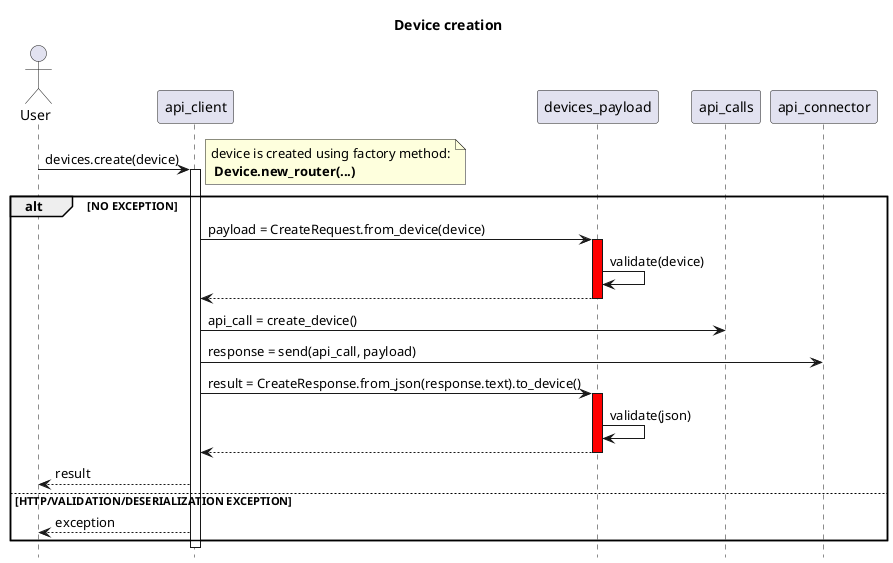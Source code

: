 @startuml sequence

title Device creation
hide footbox
' actor, participant, database, collections, queue
actor User as user 


user -> api_client: devices.create(device) 
note right: device is created using factory method:\n **Device.new_router(...)**
activate api_client
    alt NO EXCEPTION
        api_client -> devices_payload: payload = CreateRequest.from_device(device)
        activate devices_payload #red
            devices_payload -> devices_payload: validate(device)
        return
        api_client -> api_calls: api_call = create_device()
        api_client -> api_connector: response = send(api_call, payload)
        api_client -> devices_payload: result = CreateResponse.from_json(response.text).to_device()
        activate devices_payload #red
            devices_payload -> devices_payload: validate(json)
        return
        user <-- api_client: result
    else HTTP/VALIDATION/DESERIALIZATION EXCEPTION
        user <-- api_client: exception
    end
deactivate
@enduml
